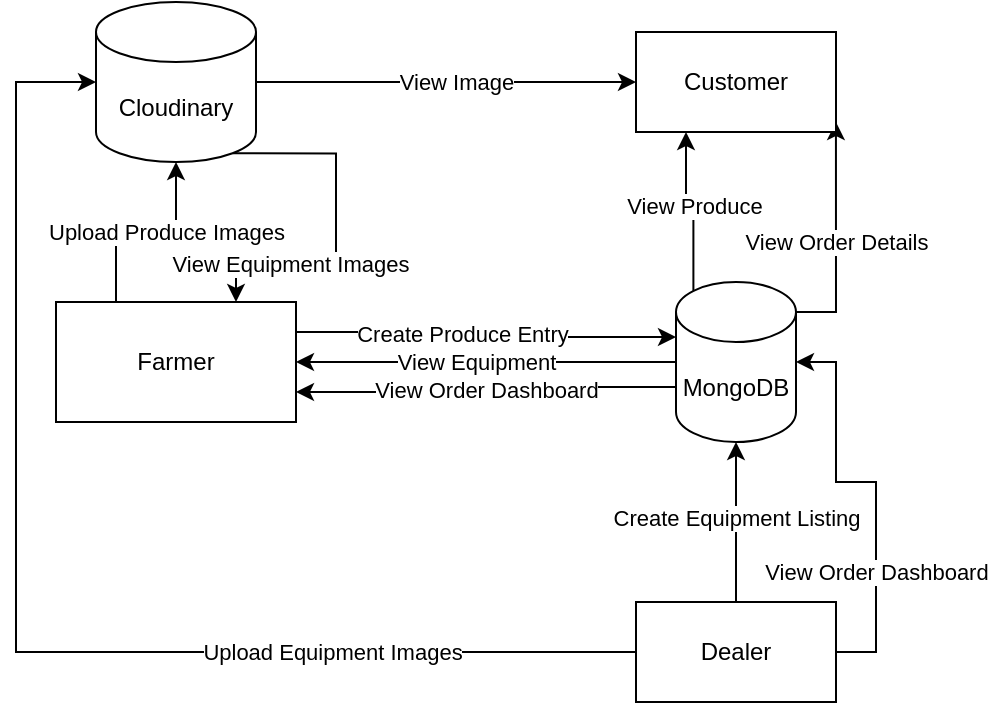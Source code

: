 <mxfile version="24.2.0" type="device">
  <diagram name="Page-1" id="0QWvSErwzNonlfV24U-0">
    <mxGraphModel dx="757" dy="540" grid="1" gridSize="10" guides="1" tooltips="1" connect="1" arrows="1" fold="1" page="1" pageScale="1" pageWidth="850" pageHeight="1100" math="0" shadow="0">
      <root>
        <mxCell id="0" />
        <mxCell id="1" parent="0" />
        <mxCell id="JXcaVInuVGJE_VHxCGp_-1" value="Farmer" style="rounded=0;whiteSpace=wrap;html=1;" vertex="1" parent="1">
          <mxGeometry x="60" y="350" width="120" height="60" as="geometry" />
        </mxCell>
        <mxCell id="JXcaVInuVGJE_VHxCGp_-8" style="edgeStyle=orthogonalEdgeStyle;rounded=0;orthogonalLoop=1;jettySize=auto;html=1;exitX=0;exitY=0.5;exitDx=0;exitDy=0;exitPerimeter=0;entryX=1;entryY=0.5;entryDx=0;entryDy=0;" edge="1" parent="1" source="JXcaVInuVGJE_VHxCGp_-2" target="JXcaVInuVGJE_VHxCGp_-1">
          <mxGeometry relative="1" as="geometry" />
        </mxCell>
        <mxCell id="JXcaVInuVGJE_VHxCGp_-9" value="View Equipment" style="edgeLabel;html=1;align=center;verticalAlign=middle;resizable=0;points=[];" vertex="1" connectable="0" parent="JXcaVInuVGJE_VHxCGp_-8">
          <mxGeometry x="0.236" y="4" relative="1" as="geometry">
            <mxPoint x="17" y="-4" as="offset" />
          </mxGeometry>
        </mxCell>
        <mxCell id="JXcaVInuVGJE_VHxCGp_-10" style="edgeStyle=orthogonalEdgeStyle;rounded=0;orthogonalLoop=1;jettySize=auto;html=1;exitX=0;exitY=0;exitDx=0;exitDy=52.5;exitPerimeter=0;entryX=1;entryY=0.75;entryDx=0;entryDy=0;" edge="1" parent="1" source="JXcaVInuVGJE_VHxCGp_-2" target="JXcaVInuVGJE_VHxCGp_-1">
          <mxGeometry relative="1" as="geometry" />
        </mxCell>
        <mxCell id="JXcaVInuVGJE_VHxCGp_-14" value="View Order Dashboard" style="edgeLabel;html=1;align=center;verticalAlign=middle;resizable=0;points=[];" vertex="1" connectable="0" parent="JXcaVInuVGJE_VHxCGp_-10">
          <mxGeometry x="0.005" relative="1" as="geometry">
            <mxPoint as="offset" />
          </mxGeometry>
        </mxCell>
        <mxCell id="JXcaVInuVGJE_VHxCGp_-23" style="edgeStyle=orthogonalEdgeStyle;rounded=0;orthogonalLoop=1;jettySize=auto;html=1;exitX=0.145;exitY=0;exitDx=0;exitDy=4.35;exitPerimeter=0;entryX=0.25;entryY=1;entryDx=0;entryDy=0;" edge="1" parent="1" source="JXcaVInuVGJE_VHxCGp_-2" target="JXcaVInuVGJE_VHxCGp_-22">
          <mxGeometry relative="1" as="geometry" />
        </mxCell>
        <mxCell id="JXcaVInuVGJE_VHxCGp_-24" value="View Produce" style="edgeLabel;html=1;align=center;verticalAlign=middle;resizable=0;points=[];" vertex="1" connectable="0" parent="JXcaVInuVGJE_VHxCGp_-23">
          <mxGeometry x="0.008" y="-1" relative="1" as="geometry">
            <mxPoint as="offset" />
          </mxGeometry>
        </mxCell>
        <mxCell id="JXcaVInuVGJE_VHxCGp_-25" style="edgeStyle=orthogonalEdgeStyle;rounded=0;orthogonalLoop=1;jettySize=auto;html=1;exitX=1;exitY=0;exitDx=0;exitDy=15;exitPerimeter=0;entryX=1;entryY=1;entryDx=0;entryDy=0;" edge="1" parent="1" source="JXcaVInuVGJE_VHxCGp_-2">
          <mxGeometry relative="1" as="geometry">
            <mxPoint x="421.27" y="339.35" as="sourcePoint" />
            <mxPoint x="449.97" y="260" as="targetPoint" />
            <Array as="points">
              <mxPoint x="450" y="355" />
            </Array>
          </mxGeometry>
        </mxCell>
        <mxCell id="JXcaVInuVGJE_VHxCGp_-26" value="View Order Details" style="edgeLabel;html=1;align=center;verticalAlign=middle;resizable=0;points=[];" vertex="1" connectable="0" parent="JXcaVInuVGJE_VHxCGp_-25">
          <mxGeometry x="-0.656" y="1" relative="1" as="geometry">
            <mxPoint x="1" y="-35" as="offset" />
          </mxGeometry>
        </mxCell>
        <mxCell id="JXcaVInuVGJE_VHxCGp_-2" value="MongoDB" style="shape=cylinder3;whiteSpace=wrap;html=1;boundedLbl=1;backgroundOutline=1;size=15;" vertex="1" parent="1">
          <mxGeometry x="370" y="340" width="60" height="80" as="geometry" />
        </mxCell>
        <mxCell id="JXcaVInuVGJE_VHxCGp_-27" style="edgeStyle=orthogonalEdgeStyle;rounded=0;orthogonalLoop=1;jettySize=auto;html=1;entryX=0;entryY=0.5;entryDx=0;entryDy=0;" edge="1" parent="1" source="JXcaVInuVGJE_VHxCGp_-3" target="JXcaVInuVGJE_VHxCGp_-22">
          <mxGeometry relative="1" as="geometry" />
        </mxCell>
        <mxCell id="JXcaVInuVGJE_VHxCGp_-28" value="View Image" style="edgeLabel;html=1;align=center;verticalAlign=middle;resizable=0;points=[];" vertex="1" connectable="0" parent="JXcaVInuVGJE_VHxCGp_-27">
          <mxGeometry x="0.202" y="-2" relative="1" as="geometry">
            <mxPoint x="-14" y="-2" as="offset" />
          </mxGeometry>
        </mxCell>
        <mxCell id="JXcaVInuVGJE_VHxCGp_-31" style="edgeStyle=orthogonalEdgeStyle;rounded=0;orthogonalLoop=1;jettySize=auto;html=1;exitX=0.855;exitY=1;exitDx=0;exitDy=-4.35;exitPerimeter=0;entryX=0.75;entryY=0;entryDx=0;entryDy=0;" edge="1" parent="1" source="JXcaVInuVGJE_VHxCGp_-3" target="JXcaVInuVGJE_VHxCGp_-1">
          <mxGeometry relative="1" as="geometry">
            <Array as="points">
              <mxPoint x="200" y="276" />
              <mxPoint x="200" y="330" />
              <mxPoint x="150" y="330" />
            </Array>
          </mxGeometry>
        </mxCell>
        <mxCell id="JXcaVInuVGJE_VHxCGp_-33" value="View Equipment Images" style="edgeLabel;html=1;align=center;verticalAlign=middle;resizable=0;points=[];" vertex="1" connectable="0" parent="JXcaVInuVGJE_VHxCGp_-31">
          <mxGeometry x="0.471" y="1" relative="1" as="geometry">
            <mxPoint as="offset" />
          </mxGeometry>
        </mxCell>
        <mxCell id="JXcaVInuVGJE_VHxCGp_-3" value="Cloudinary" style="shape=cylinder3;whiteSpace=wrap;html=1;boundedLbl=1;backgroundOutline=1;size=15;" vertex="1" parent="1">
          <mxGeometry x="80" y="200" width="80" height="80" as="geometry" />
        </mxCell>
        <mxCell id="JXcaVInuVGJE_VHxCGp_-4" style="edgeStyle=orthogonalEdgeStyle;rounded=0;orthogonalLoop=1;jettySize=auto;html=1;entryX=0.5;entryY=1;entryDx=0;entryDy=0;entryPerimeter=0;exitX=0.25;exitY=0;exitDx=0;exitDy=0;" edge="1" parent="1" source="JXcaVInuVGJE_VHxCGp_-1" target="JXcaVInuVGJE_VHxCGp_-3">
          <mxGeometry relative="1" as="geometry" />
        </mxCell>
        <mxCell id="JXcaVInuVGJE_VHxCGp_-5" value="Upload Produce Images" style="edgeLabel;html=1;align=center;verticalAlign=middle;resizable=0;points=[];" vertex="1" connectable="0" parent="JXcaVInuVGJE_VHxCGp_-4">
          <mxGeometry x="0.189" relative="1" as="geometry">
            <mxPoint as="offset" />
          </mxGeometry>
        </mxCell>
        <mxCell id="JXcaVInuVGJE_VHxCGp_-6" style="edgeStyle=orthogonalEdgeStyle;rounded=0;orthogonalLoop=1;jettySize=auto;html=1;exitX=1;exitY=0.25;exitDx=0;exitDy=0;entryX=0;entryY=0;entryDx=0;entryDy=27.5;entryPerimeter=0;" edge="1" parent="1" source="JXcaVInuVGJE_VHxCGp_-1" target="JXcaVInuVGJE_VHxCGp_-2">
          <mxGeometry relative="1" as="geometry" />
        </mxCell>
        <mxCell id="JXcaVInuVGJE_VHxCGp_-7" value="Create Produce Entry" style="edgeLabel;html=1;align=center;verticalAlign=middle;resizable=0;points=[];" vertex="1" connectable="0" parent="JXcaVInuVGJE_VHxCGp_-6">
          <mxGeometry x="-0.14" y="-1" relative="1" as="geometry">
            <mxPoint as="offset" />
          </mxGeometry>
        </mxCell>
        <mxCell id="JXcaVInuVGJE_VHxCGp_-15" value="Dealer" style="html=1;dashed=0;whiteSpace=wrap;" vertex="1" parent="1">
          <mxGeometry x="350" y="500" width="100" height="50" as="geometry" />
        </mxCell>
        <mxCell id="JXcaVInuVGJE_VHxCGp_-16" style="edgeStyle=orthogonalEdgeStyle;rounded=0;orthogonalLoop=1;jettySize=auto;html=1;entryX=0.5;entryY=1;entryDx=0;entryDy=0;entryPerimeter=0;" edge="1" parent="1" source="JXcaVInuVGJE_VHxCGp_-15" target="JXcaVInuVGJE_VHxCGp_-2">
          <mxGeometry relative="1" as="geometry" />
        </mxCell>
        <mxCell id="JXcaVInuVGJE_VHxCGp_-17" value="Create Equipment Listing" style="edgeLabel;html=1;align=center;verticalAlign=middle;resizable=0;points=[];" vertex="1" connectable="0" parent="JXcaVInuVGJE_VHxCGp_-16">
          <mxGeometry x="-0.004" relative="1" as="geometry">
            <mxPoint y="-2" as="offset" />
          </mxGeometry>
        </mxCell>
        <mxCell id="JXcaVInuVGJE_VHxCGp_-20" style="edgeStyle=orthogonalEdgeStyle;rounded=0;orthogonalLoop=1;jettySize=auto;html=1;entryX=1;entryY=0.5;entryDx=0;entryDy=0;entryPerimeter=0;" edge="1" parent="1" source="JXcaVInuVGJE_VHxCGp_-15" target="JXcaVInuVGJE_VHxCGp_-2">
          <mxGeometry relative="1" as="geometry">
            <Array as="points">
              <mxPoint x="470" y="525" />
              <mxPoint x="470" y="440" />
              <mxPoint x="450" y="380" />
            </Array>
          </mxGeometry>
        </mxCell>
        <mxCell id="JXcaVInuVGJE_VHxCGp_-21" value="View Order Dashboard" style="edgeLabel;html=1;align=center;verticalAlign=middle;resizable=0;points=[];" vertex="1" connectable="0" parent="JXcaVInuVGJE_VHxCGp_-20">
          <mxGeometry x="-0.408" relative="1" as="geometry">
            <mxPoint as="offset" />
          </mxGeometry>
        </mxCell>
        <mxCell id="JXcaVInuVGJE_VHxCGp_-22" value="Customer" style="html=1;dashed=0;whiteSpace=wrap;" vertex="1" parent="1">
          <mxGeometry x="350" y="215" width="100" height="50" as="geometry" />
        </mxCell>
        <mxCell id="JXcaVInuVGJE_VHxCGp_-29" style="edgeStyle=orthogonalEdgeStyle;rounded=0;orthogonalLoop=1;jettySize=auto;html=1;exitX=0;exitY=0.5;exitDx=0;exitDy=0;entryX=0;entryY=0.5;entryDx=0;entryDy=0;entryPerimeter=0;" edge="1" parent="1" source="JXcaVInuVGJE_VHxCGp_-15" target="JXcaVInuVGJE_VHxCGp_-3">
          <mxGeometry relative="1" as="geometry">
            <Array as="points">
              <mxPoint x="40" y="525" />
              <mxPoint x="40" y="240" />
            </Array>
          </mxGeometry>
        </mxCell>
        <mxCell id="JXcaVInuVGJE_VHxCGp_-30" value="Upload Equipment Images" style="edgeLabel;html=1;align=center;verticalAlign=middle;resizable=0;points=[];" vertex="1" connectable="0" parent="JXcaVInuVGJE_VHxCGp_-29">
          <mxGeometry x="-0.519" y="4" relative="1" as="geometry">
            <mxPoint y="-4" as="offset" />
          </mxGeometry>
        </mxCell>
      </root>
    </mxGraphModel>
  </diagram>
</mxfile>
